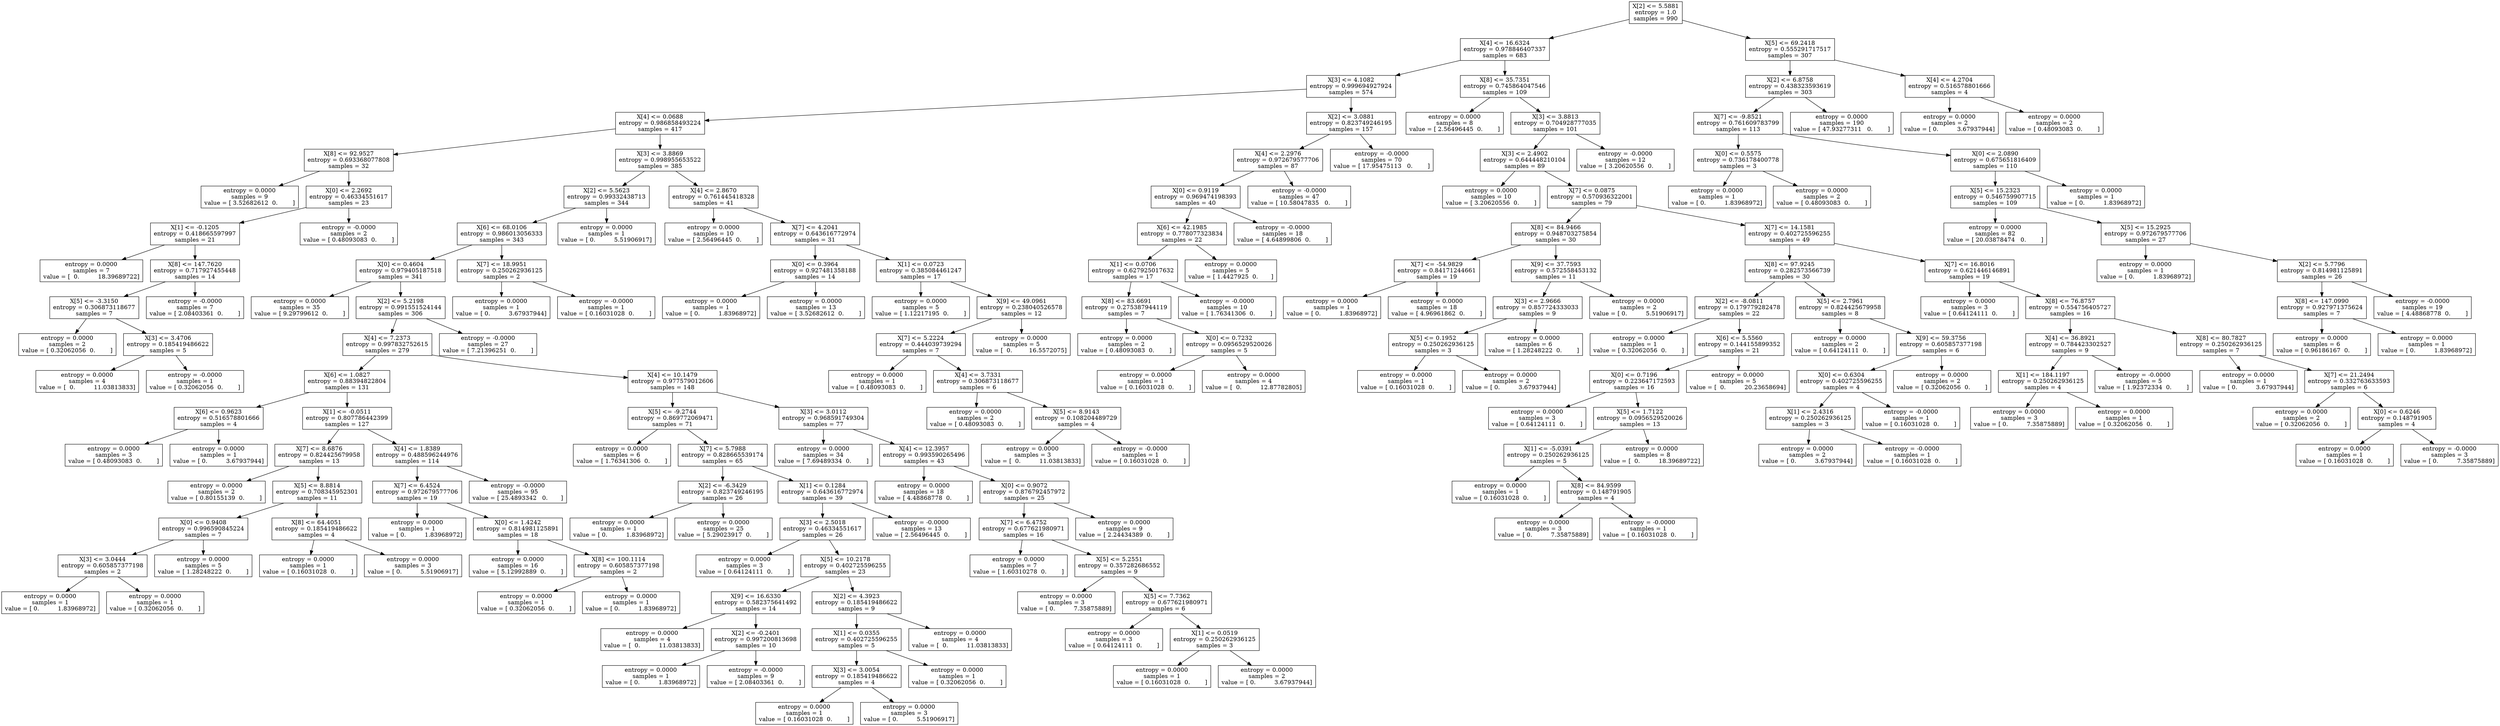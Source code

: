 digraph Tree {
0 [label="X[2] <= 5.5881\nentropy = 1.0\nsamples = 990", shape="box"] ;
1 [label="X[4] <= 16.6324\nentropy = 0.978846407337\nsamples = 683", shape="box"] ;
0 -> 1 ;
2 [label="X[3] <= 4.1082\nentropy = 0.999694927924\nsamples = 574", shape="box"] ;
1 -> 2 ;
3 [label="X[4] <= 0.0688\nentropy = 0.986858493224\nsamples = 417", shape="box"] ;
2 -> 3 ;
4 [label="X[8] <= 92.9527\nentropy = 0.693368077808\nsamples = 32", shape="box"] ;
3 -> 4 ;
5 [label="entropy = 0.0000\nsamples = 9\nvalue = [ 3.52682612  0.        ]", shape="box"] ;
4 -> 5 ;
6 [label="X[0] <= 2.2692\nentropy = 0.46334551617\nsamples = 23", shape="box"] ;
4 -> 6 ;
7 [label="X[1] <= -0.1205\nentropy = 0.418665597997\nsamples = 21", shape="box"] ;
6 -> 7 ;
8 [label="entropy = 0.0000\nsamples = 7\nvalue = [  0.          18.39689722]", shape="box"] ;
7 -> 8 ;
9 [label="X[8] <= 147.7620\nentropy = 0.717927455448\nsamples = 14", shape="box"] ;
7 -> 9 ;
10 [label="X[5] <= -3.3150\nentropy = 0.306873118677\nsamples = 7", shape="box"] ;
9 -> 10 ;
11 [label="entropy = 0.0000\nsamples = 2\nvalue = [ 0.32062056  0.        ]", shape="box"] ;
10 -> 11 ;
12 [label="X[3] <= 3.4706\nentropy = 0.185419486622\nsamples = 5", shape="box"] ;
10 -> 12 ;
13 [label="entropy = 0.0000\nsamples = 4\nvalue = [  0.          11.03813833]", shape="box"] ;
12 -> 13 ;
14 [label="entropy = -0.0000\nsamples = 1\nvalue = [ 0.32062056  0.        ]", shape="box"] ;
12 -> 14 ;
15 [label="entropy = -0.0000\nsamples = 7\nvalue = [ 2.08403361  0.        ]", shape="box"] ;
9 -> 15 ;
16 [label="entropy = -0.0000\nsamples = 2\nvalue = [ 0.48093083  0.        ]", shape="box"] ;
6 -> 16 ;
17 [label="X[3] <= 3.8869\nentropy = 0.998955653522\nsamples = 385", shape="box"] ;
3 -> 17 ;
18 [label="X[2] <= 5.5623\nentropy = 0.99332438713\nsamples = 344", shape="box"] ;
17 -> 18 ;
19 [label="X[6] <= 68.0106\nentropy = 0.986013056333\nsamples = 343", shape="box"] ;
18 -> 19 ;
20 [label="X[0] <= 0.4604\nentropy = 0.979405187518\nsamples = 341", shape="box"] ;
19 -> 20 ;
21 [label="entropy = 0.0000\nsamples = 35\nvalue = [ 9.29799612  0.        ]", shape="box"] ;
20 -> 21 ;
22 [label="X[2] <= 5.2198\nentropy = 0.991551524144\nsamples = 306", shape="box"] ;
20 -> 22 ;
23 [label="X[4] <= 7.2373\nentropy = 0.997832752615\nsamples = 279", shape="box"] ;
22 -> 23 ;
24 [label="X[6] <= 1.0827\nentropy = 0.88394822804\nsamples = 131", shape="box"] ;
23 -> 24 ;
25 [label="X[6] <= 0.9623\nentropy = 0.516578801666\nsamples = 4", shape="box"] ;
24 -> 25 ;
26 [label="entropy = 0.0000\nsamples = 3\nvalue = [ 0.48093083  0.        ]", shape="box"] ;
25 -> 26 ;
27 [label="entropy = 0.0000\nsamples = 1\nvalue = [ 0.          3.67937944]", shape="box"] ;
25 -> 27 ;
28 [label="X[1] <= -0.0511\nentropy = 0.807786442399\nsamples = 127", shape="box"] ;
24 -> 28 ;
29 [label="X[7] <= 8.6876\nentropy = 0.824425679958\nsamples = 13", shape="box"] ;
28 -> 29 ;
30 [label="entropy = 0.0000\nsamples = 2\nvalue = [ 0.80155139  0.        ]", shape="box"] ;
29 -> 30 ;
31 [label="X[5] <= 8.8814\nentropy = 0.708345952301\nsamples = 11", shape="box"] ;
29 -> 31 ;
32 [label="X[0] <= 0.9408\nentropy = 0.996590845224\nsamples = 7", shape="box"] ;
31 -> 32 ;
33 [label="X[3] <= 3.0444\nentropy = 0.605857377198\nsamples = 2", shape="box"] ;
32 -> 33 ;
34 [label="entropy = 0.0000\nsamples = 1\nvalue = [ 0.          1.83968972]", shape="box"] ;
33 -> 34 ;
35 [label="entropy = 0.0000\nsamples = 1\nvalue = [ 0.32062056  0.        ]", shape="box"] ;
33 -> 35 ;
36 [label="entropy = 0.0000\nsamples = 5\nvalue = [ 1.28248222  0.        ]", shape="box"] ;
32 -> 36 ;
37 [label="X[8] <= 64.4051\nentropy = 0.185419486622\nsamples = 4", shape="box"] ;
31 -> 37 ;
38 [label="entropy = 0.0000\nsamples = 1\nvalue = [ 0.16031028  0.        ]", shape="box"] ;
37 -> 38 ;
39 [label="entropy = 0.0000\nsamples = 3\nvalue = [ 0.          5.51906917]", shape="box"] ;
37 -> 39 ;
40 [label="X[4] <= 1.8389\nentropy = 0.488596244976\nsamples = 114", shape="box"] ;
28 -> 40 ;
41 [label="X[7] <= 6.4524\nentropy = 0.972679577706\nsamples = 19", shape="box"] ;
40 -> 41 ;
42 [label="entropy = 0.0000\nsamples = 1\nvalue = [ 0.          1.83968972]", shape="box"] ;
41 -> 42 ;
43 [label="X[0] <= 1.4242\nentropy = 0.814981125891\nsamples = 18", shape="box"] ;
41 -> 43 ;
44 [label="entropy = 0.0000\nsamples = 16\nvalue = [ 5.12992889  0.        ]", shape="box"] ;
43 -> 44 ;
45 [label="X[8] <= 100.1114\nentropy = 0.605857377198\nsamples = 2", shape="box"] ;
43 -> 45 ;
46 [label="entropy = 0.0000\nsamples = 1\nvalue = [ 0.32062056  0.        ]", shape="box"] ;
45 -> 46 ;
47 [label="entropy = 0.0000\nsamples = 1\nvalue = [ 0.          1.83968972]", shape="box"] ;
45 -> 47 ;
48 [label="entropy = -0.0000\nsamples = 95\nvalue = [ 25.4893342   0.       ]", shape="box"] ;
40 -> 48 ;
49 [label="X[4] <= 10.1479\nentropy = 0.977579012606\nsamples = 148", shape="box"] ;
23 -> 49 ;
50 [label="X[5] <= -9.2744\nentropy = 0.869772069471\nsamples = 71", shape="box"] ;
49 -> 50 ;
51 [label="entropy = 0.0000\nsamples = 6\nvalue = [ 1.76341306  0.        ]", shape="box"] ;
50 -> 51 ;
52 [label="X[7] <= 5.7988\nentropy = 0.828665539174\nsamples = 65", shape="box"] ;
50 -> 52 ;
53 [label="X[2] <= -6.3429\nentropy = 0.823749246195\nsamples = 26", shape="box"] ;
52 -> 53 ;
54 [label="entropy = 0.0000\nsamples = 1\nvalue = [ 0.          1.83968972]", shape="box"] ;
53 -> 54 ;
55 [label="entropy = 0.0000\nsamples = 25\nvalue = [ 5.29023917  0.        ]", shape="box"] ;
53 -> 55 ;
56 [label="X[1] <= 0.1284\nentropy = 0.643616772974\nsamples = 39", shape="box"] ;
52 -> 56 ;
57 [label="X[3] <= 2.5018\nentropy = 0.46334551617\nsamples = 26", shape="box"] ;
56 -> 57 ;
58 [label="entropy = 0.0000\nsamples = 3\nvalue = [ 0.64124111  0.        ]", shape="box"] ;
57 -> 58 ;
59 [label="X[5] <= 10.2178\nentropy = 0.402725596255\nsamples = 23", shape="box"] ;
57 -> 59 ;
60 [label="X[9] <= 16.6330\nentropy = 0.582375641492\nsamples = 14", shape="box"] ;
59 -> 60 ;
61 [label="entropy = 0.0000\nsamples = 4\nvalue = [  0.          11.03813833]", shape="box"] ;
60 -> 61 ;
62 [label="X[2] <= -0.2401\nentropy = 0.997200813698\nsamples = 10", shape="box"] ;
60 -> 62 ;
63 [label="entropy = 0.0000\nsamples = 1\nvalue = [ 0.          1.83968972]", shape="box"] ;
62 -> 63 ;
64 [label="entropy = -0.0000\nsamples = 9\nvalue = [ 2.08403361  0.        ]", shape="box"] ;
62 -> 64 ;
65 [label="X[2] <= 4.3923\nentropy = 0.185419486622\nsamples = 9", shape="box"] ;
59 -> 65 ;
66 [label="X[1] <= 0.0355\nentropy = 0.402725596255\nsamples = 5", shape="box"] ;
65 -> 66 ;
67 [label="X[3] <= 3.0054\nentropy = 0.185419486622\nsamples = 4", shape="box"] ;
66 -> 67 ;
68 [label="entropy = 0.0000\nsamples = 1\nvalue = [ 0.16031028  0.        ]", shape="box"] ;
67 -> 68 ;
69 [label="entropy = 0.0000\nsamples = 3\nvalue = [ 0.          5.51906917]", shape="box"] ;
67 -> 69 ;
70 [label="entropy = 0.0000\nsamples = 1\nvalue = [ 0.32062056  0.        ]", shape="box"] ;
66 -> 70 ;
71 [label="entropy = 0.0000\nsamples = 4\nvalue = [  0.          11.03813833]", shape="box"] ;
65 -> 71 ;
72 [label="entropy = -0.0000\nsamples = 13\nvalue = [ 2.56496445  0.        ]", shape="box"] ;
56 -> 72 ;
73 [label="X[3] <= 3.0112\nentropy = 0.968591749304\nsamples = 77", shape="box"] ;
49 -> 73 ;
74 [label="entropy = 0.0000\nsamples = 34\nvalue = [ 7.69489334  0.        ]", shape="box"] ;
73 -> 74 ;
75 [label="X[4] <= 12.3957\nentropy = 0.993590265496\nsamples = 43", shape="box"] ;
73 -> 75 ;
76 [label="entropy = 0.0000\nsamples = 18\nvalue = [ 4.48868778  0.        ]", shape="box"] ;
75 -> 76 ;
77 [label="X[0] <= 0.9072\nentropy = 0.876792457972\nsamples = 25", shape="box"] ;
75 -> 77 ;
78 [label="X[7] <= 6.4752\nentropy = 0.677621980971\nsamples = 16", shape="box"] ;
77 -> 78 ;
79 [label="entropy = 0.0000\nsamples = 7\nvalue = [ 1.60310278  0.        ]", shape="box"] ;
78 -> 79 ;
80 [label="X[5] <= 5.2551\nentropy = 0.357282686552\nsamples = 9", shape="box"] ;
78 -> 80 ;
81 [label="entropy = 0.0000\nsamples = 3\nvalue = [ 0.          7.35875889]", shape="box"] ;
80 -> 81 ;
82 [label="X[5] <= 7.7362\nentropy = 0.677621980971\nsamples = 6", shape="box"] ;
80 -> 82 ;
83 [label="entropy = 0.0000\nsamples = 3\nvalue = [ 0.64124111  0.        ]", shape="box"] ;
82 -> 83 ;
84 [label="X[1] <= 0.0519\nentropy = 0.250262936125\nsamples = 3", shape="box"] ;
82 -> 84 ;
85 [label="entropy = 0.0000\nsamples = 1\nvalue = [ 0.16031028  0.        ]", shape="box"] ;
84 -> 85 ;
86 [label="entropy = 0.0000\nsamples = 2\nvalue = [ 0.          3.67937944]", shape="box"] ;
84 -> 86 ;
87 [label="entropy = 0.0000\nsamples = 9\nvalue = [ 2.24434389  0.        ]", shape="box"] ;
77 -> 87 ;
88 [label="entropy = -0.0000\nsamples = 27\nvalue = [ 7.21396251  0.        ]", shape="box"] ;
22 -> 88 ;
89 [label="X[7] <= 18.9951\nentropy = 0.250262936125\nsamples = 2", shape="box"] ;
19 -> 89 ;
90 [label="entropy = 0.0000\nsamples = 1\nvalue = [ 0.          3.67937944]", shape="box"] ;
89 -> 90 ;
91 [label="entropy = -0.0000\nsamples = 1\nvalue = [ 0.16031028  0.        ]", shape="box"] ;
89 -> 91 ;
92 [label="entropy = 0.0000\nsamples = 1\nvalue = [ 0.          5.51906917]", shape="box"] ;
18 -> 92 ;
93 [label="X[4] <= 2.8670\nentropy = 0.761445418328\nsamples = 41", shape="box"] ;
17 -> 93 ;
94 [label="entropy = 0.0000\nsamples = 10\nvalue = [ 2.56496445  0.        ]", shape="box"] ;
93 -> 94 ;
95 [label="X[7] <= 4.2041\nentropy = 0.643616772974\nsamples = 31", shape="box"] ;
93 -> 95 ;
96 [label="X[0] <= 0.3964\nentropy = 0.927481358188\nsamples = 14", shape="box"] ;
95 -> 96 ;
97 [label="entropy = 0.0000\nsamples = 1\nvalue = [ 0.          1.83968972]", shape="box"] ;
96 -> 97 ;
98 [label="entropy = 0.0000\nsamples = 13\nvalue = [ 3.52682612  0.        ]", shape="box"] ;
96 -> 98 ;
99 [label="X[1] <= 0.0723\nentropy = 0.385084461247\nsamples = 17", shape="box"] ;
95 -> 99 ;
100 [label="entropy = 0.0000\nsamples = 5\nvalue = [ 1.12217195  0.        ]", shape="box"] ;
99 -> 100 ;
101 [label="X[9] <= 49.0961\nentropy = 0.238040526578\nsamples = 12", shape="box"] ;
99 -> 101 ;
102 [label="X[7] <= 5.2224\nentropy = 0.444039739294\nsamples = 7", shape="box"] ;
101 -> 102 ;
103 [label="entropy = 0.0000\nsamples = 1\nvalue = [ 0.48093083  0.        ]", shape="box"] ;
102 -> 103 ;
104 [label="X[4] <= 3.7331\nentropy = 0.306873118677\nsamples = 6", shape="box"] ;
102 -> 104 ;
105 [label="entropy = 0.0000\nsamples = 2\nvalue = [ 0.48093083  0.        ]", shape="box"] ;
104 -> 105 ;
106 [label="X[5] <= 8.9143\nentropy = 0.108204489729\nsamples = 4", shape="box"] ;
104 -> 106 ;
107 [label="entropy = 0.0000\nsamples = 3\nvalue = [  0.          11.03813833]", shape="box"] ;
106 -> 107 ;
108 [label="entropy = -0.0000\nsamples = 1\nvalue = [ 0.16031028  0.        ]", shape="box"] ;
106 -> 108 ;
109 [label="entropy = 0.0000\nsamples = 5\nvalue = [  0.         16.5572075]", shape="box"] ;
101 -> 109 ;
110 [label="X[2] <= 3.0881\nentropy = 0.823749246195\nsamples = 157", shape="box"] ;
2 -> 110 ;
111 [label="X[4] <= 2.2976\nentropy = 0.972679577706\nsamples = 87", shape="box"] ;
110 -> 111 ;
112 [label="X[0] <= 0.9119\nentropy = 0.969474198393\nsamples = 40", shape="box"] ;
111 -> 112 ;
113 [label="X[6] <= 42.1985\nentropy = 0.778077323834\nsamples = 22", shape="box"] ;
112 -> 113 ;
114 [label="X[1] <= 0.0706\nentropy = 0.627925017632\nsamples = 17", shape="box"] ;
113 -> 114 ;
115 [label="X[8] <= 83.6691\nentropy = 0.275387944119\nsamples = 7", shape="box"] ;
114 -> 115 ;
116 [label="entropy = 0.0000\nsamples = 2\nvalue = [ 0.48093083  0.        ]", shape="box"] ;
115 -> 116 ;
117 [label="X[0] <= 0.7232\nentropy = 0.0956529520026\nsamples = 5", shape="box"] ;
115 -> 117 ;
118 [label="entropy = 0.0000\nsamples = 1\nvalue = [ 0.16031028  0.        ]", shape="box"] ;
117 -> 118 ;
119 [label="entropy = 0.0000\nsamples = 4\nvalue = [  0.          12.87782805]", shape="box"] ;
117 -> 119 ;
120 [label="entropy = -0.0000\nsamples = 10\nvalue = [ 1.76341306  0.        ]", shape="box"] ;
114 -> 120 ;
121 [label="entropy = 0.0000\nsamples = 5\nvalue = [ 1.4427925  0.       ]", shape="box"] ;
113 -> 121 ;
122 [label="entropy = -0.0000\nsamples = 18\nvalue = [ 4.64899806  0.        ]", shape="box"] ;
112 -> 122 ;
123 [label="entropy = -0.0000\nsamples = 47\nvalue = [ 10.58047835   0.        ]", shape="box"] ;
111 -> 123 ;
124 [label="entropy = -0.0000\nsamples = 70\nvalue = [ 17.95475113   0.        ]", shape="box"] ;
110 -> 124 ;
125 [label="X[8] <= 35.7351\nentropy = 0.745864047546\nsamples = 109", shape="box"] ;
1 -> 125 ;
126 [label="entropy = 0.0000\nsamples = 8\nvalue = [ 2.56496445  0.        ]", shape="box"] ;
125 -> 126 ;
127 [label="X[3] <= 3.8813\nentropy = 0.704928777035\nsamples = 101", shape="box"] ;
125 -> 127 ;
128 [label="X[3] <= 2.4902\nentropy = 0.644448210104\nsamples = 89", shape="box"] ;
127 -> 128 ;
129 [label="entropy = 0.0000\nsamples = 10\nvalue = [ 3.20620556  0.        ]", shape="box"] ;
128 -> 129 ;
130 [label="X[7] <= 0.0875\nentropy = 0.570936322001\nsamples = 79", shape="box"] ;
128 -> 130 ;
131 [label="X[8] <= 84.9466\nentropy = 0.948703275854\nsamples = 30", shape="box"] ;
130 -> 131 ;
132 [label="X[7] <= -54.9829\nentropy = 0.84171244661\nsamples = 19", shape="box"] ;
131 -> 132 ;
133 [label="entropy = 0.0000\nsamples = 1\nvalue = [ 0.          1.83968972]", shape="box"] ;
132 -> 133 ;
134 [label="entropy = 0.0000\nsamples = 18\nvalue = [ 4.96961862  0.        ]", shape="box"] ;
132 -> 134 ;
135 [label="X[9] <= 37.7593\nentropy = 0.572558453132\nsamples = 11", shape="box"] ;
131 -> 135 ;
136 [label="X[3] <= 2.9666\nentropy = 0.857724333033\nsamples = 9", shape="box"] ;
135 -> 136 ;
137 [label="X[5] <= 0.1952\nentropy = 0.250262936125\nsamples = 3", shape="box"] ;
136 -> 137 ;
138 [label="entropy = 0.0000\nsamples = 1\nvalue = [ 0.16031028  0.        ]", shape="box"] ;
137 -> 138 ;
139 [label="entropy = 0.0000\nsamples = 2\nvalue = [ 0.          3.67937944]", shape="box"] ;
137 -> 139 ;
140 [label="entropy = 0.0000\nsamples = 6\nvalue = [ 1.28248222  0.        ]", shape="box"] ;
136 -> 140 ;
141 [label="entropy = 0.0000\nsamples = 2\nvalue = [ 0.          5.51906917]", shape="box"] ;
135 -> 141 ;
142 [label="X[7] <= 14.1581\nentropy = 0.402725596255\nsamples = 49", shape="box"] ;
130 -> 142 ;
143 [label="X[8] <= 97.9245\nentropy = 0.282573566739\nsamples = 30", shape="box"] ;
142 -> 143 ;
144 [label="X[2] <= -8.0811\nentropy = 0.179779282478\nsamples = 22", shape="box"] ;
143 -> 144 ;
145 [label="entropy = 0.0000\nsamples = 1\nvalue = [ 0.32062056  0.        ]", shape="box"] ;
144 -> 145 ;
146 [label="X[6] <= 5.5560\nentropy = 0.144155899352\nsamples = 21", shape="box"] ;
144 -> 146 ;
147 [label="X[0] <= 0.7196\nentropy = 0.223647172593\nsamples = 16", shape="box"] ;
146 -> 147 ;
148 [label="entropy = 0.0000\nsamples = 3\nvalue = [ 0.64124111  0.        ]", shape="box"] ;
147 -> 148 ;
149 [label="X[5] <= 1.7122\nentropy = 0.0956529520026\nsamples = 13", shape="box"] ;
147 -> 149 ;
150 [label="X[1] <= -5.0391\nentropy = 0.250262936125\nsamples = 5", shape="box"] ;
149 -> 150 ;
151 [label="entropy = 0.0000\nsamples = 1\nvalue = [ 0.16031028  0.        ]", shape="box"] ;
150 -> 151 ;
152 [label="X[8] <= 84.9599\nentropy = 0.148791905\nsamples = 4", shape="box"] ;
150 -> 152 ;
153 [label="entropy = 0.0000\nsamples = 3\nvalue = [ 0.          7.35875889]", shape="box"] ;
152 -> 153 ;
154 [label="entropy = -0.0000\nsamples = 1\nvalue = [ 0.16031028  0.        ]", shape="box"] ;
152 -> 154 ;
155 [label="entropy = 0.0000\nsamples = 8\nvalue = [  0.          18.39689722]", shape="box"] ;
149 -> 155 ;
156 [label="entropy = 0.0000\nsamples = 5\nvalue = [  0.          20.23658694]", shape="box"] ;
146 -> 156 ;
157 [label="X[5] <= 2.7961\nentropy = 0.824425679958\nsamples = 8", shape="box"] ;
143 -> 157 ;
158 [label="entropy = 0.0000\nsamples = 2\nvalue = [ 0.64124111  0.        ]", shape="box"] ;
157 -> 158 ;
159 [label="X[9] <= 59.3756\nentropy = 0.605857377198\nsamples = 6", shape="box"] ;
157 -> 159 ;
160 [label="X[0] <= 0.6304\nentropy = 0.402725596255\nsamples = 4", shape="box"] ;
159 -> 160 ;
161 [label="X[1] <= 2.4316\nentropy = 0.250262936125\nsamples = 3", shape="box"] ;
160 -> 161 ;
162 [label="entropy = 0.0000\nsamples = 2\nvalue = [ 0.          3.67937944]", shape="box"] ;
161 -> 162 ;
163 [label="entropy = -0.0000\nsamples = 1\nvalue = [ 0.16031028  0.        ]", shape="box"] ;
161 -> 163 ;
164 [label="entropy = -0.0000\nsamples = 1\nvalue = [ 0.16031028  0.        ]", shape="box"] ;
160 -> 164 ;
165 [label="entropy = 0.0000\nsamples = 2\nvalue = [ 0.32062056  0.        ]", shape="box"] ;
159 -> 165 ;
166 [label="X[7] <= 16.8016\nentropy = 0.621446146891\nsamples = 19", shape="box"] ;
142 -> 166 ;
167 [label="entropy = 0.0000\nsamples = 3\nvalue = [ 0.64124111  0.        ]", shape="box"] ;
166 -> 167 ;
168 [label="X[8] <= 76.8757\nentropy = 0.554756405727\nsamples = 16", shape="box"] ;
166 -> 168 ;
169 [label="X[4] <= 36.8921\nentropy = 0.784423302527\nsamples = 9", shape="box"] ;
168 -> 169 ;
170 [label="X[1] <= 184.1197\nentropy = 0.250262936125\nsamples = 4", shape="box"] ;
169 -> 170 ;
171 [label="entropy = 0.0000\nsamples = 3\nvalue = [ 0.          7.35875889]", shape="box"] ;
170 -> 171 ;
172 [label="entropy = 0.0000\nsamples = 1\nvalue = [ 0.32062056  0.        ]", shape="box"] ;
170 -> 172 ;
173 [label="entropy = -0.0000\nsamples = 5\nvalue = [ 1.92372334  0.        ]", shape="box"] ;
169 -> 173 ;
174 [label="X[8] <= 80.7827\nentropy = 0.250262936125\nsamples = 7", shape="box"] ;
168 -> 174 ;
175 [label="entropy = 0.0000\nsamples = 1\nvalue = [ 0.          3.67937944]", shape="box"] ;
174 -> 175 ;
176 [label="X[7] <= 21.2494\nentropy = 0.332763633593\nsamples = 6", shape="box"] ;
174 -> 176 ;
177 [label="entropy = 0.0000\nsamples = 2\nvalue = [ 0.32062056  0.        ]", shape="box"] ;
176 -> 177 ;
178 [label="X[0] <= 0.6246\nentropy = 0.148791905\nsamples = 4", shape="box"] ;
176 -> 178 ;
179 [label="entropy = 0.0000\nsamples = 1\nvalue = [ 0.16031028  0.        ]", shape="box"] ;
178 -> 179 ;
180 [label="entropy = -0.0000\nsamples = 3\nvalue = [ 0.          7.35875889]", shape="box"] ;
178 -> 180 ;
181 [label="entropy = -0.0000\nsamples = 12\nvalue = [ 3.20620556  0.        ]", shape="box"] ;
127 -> 181 ;
182 [label="X[5] <= 69.2418\nentropy = 0.555291717517\nsamples = 307", shape="box"] ;
0 -> 182 ;
183 [label="X[2] <= 6.8758\nentropy = 0.438323593619\nsamples = 303", shape="box"] ;
182 -> 183 ;
184 [label="X[7] <= -9.8521\nentropy = 0.761609783799\nsamples = 113", shape="box"] ;
183 -> 184 ;
185 [label="X[0] <= 0.5575\nentropy = 0.736178400778\nsamples = 3", shape="box"] ;
184 -> 185 ;
186 [label="entropy = 0.0000\nsamples = 1\nvalue = [ 0.          1.83968972]", shape="box"] ;
185 -> 186 ;
187 [label="entropy = 0.0000\nsamples = 2\nvalue = [ 0.48093083  0.        ]", shape="box"] ;
185 -> 187 ;
188 [label="X[0] <= 2.0890\nentropy = 0.675651816409\nsamples = 110", shape="box"] ;
184 -> 188 ;
189 [label="X[5] <= 15.2323\nentropy = 0.546759907715\nsamples = 109", shape="box"] ;
188 -> 189 ;
190 [label="entropy = 0.0000\nsamples = 82\nvalue = [ 20.03878474   0.        ]", shape="box"] ;
189 -> 190 ;
191 [label="X[5] <= 15.2925\nentropy = 0.972679577706\nsamples = 27", shape="box"] ;
189 -> 191 ;
192 [label="entropy = 0.0000\nsamples = 1\nvalue = [ 0.          1.83968972]", shape="box"] ;
191 -> 192 ;
193 [label="X[2] <= 5.7796\nentropy = 0.814981125891\nsamples = 26", shape="box"] ;
191 -> 193 ;
194 [label="X[8] <= 147.0990\nentropy = 0.927971375624\nsamples = 7", shape="box"] ;
193 -> 194 ;
195 [label="entropy = 0.0000\nsamples = 6\nvalue = [ 0.96186167  0.        ]", shape="box"] ;
194 -> 195 ;
196 [label="entropy = 0.0000\nsamples = 1\nvalue = [ 0.          1.83968972]", shape="box"] ;
194 -> 196 ;
197 [label="entropy = -0.0000\nsamples = 19\nvalue = [ 4.48868778  0.        ]", shape="box"] ;
193 -> 197 ;
198 [label="entropy = 0.0000\nsamples = 1\nvalue = [ 0.          1.83968972]", shape="box"] ;
188 -> 198 ;
199 [label="entropy = 0.0000\nsamples = 190\nvalue = [ 47.93277311   0.        ]", shape="box"] ;
183 -> 199 ;
200 [label="X[4] <= 4.2704\nentropy = 0.516578801666\nsamples = 4", shape="box"] ;
182 -> 200 ;
201 [label="entropy = 0.0000\nsamples = 2\nvalue = [ 0.          3.67937944]", shape="box"] ;
200 -> 201 ;
202 [label="entropy = 0.0000\nsamples = 2\nvalue = [ 0.48093083  0.        ]", shape="box"] ;
200 -> 202 ;
}